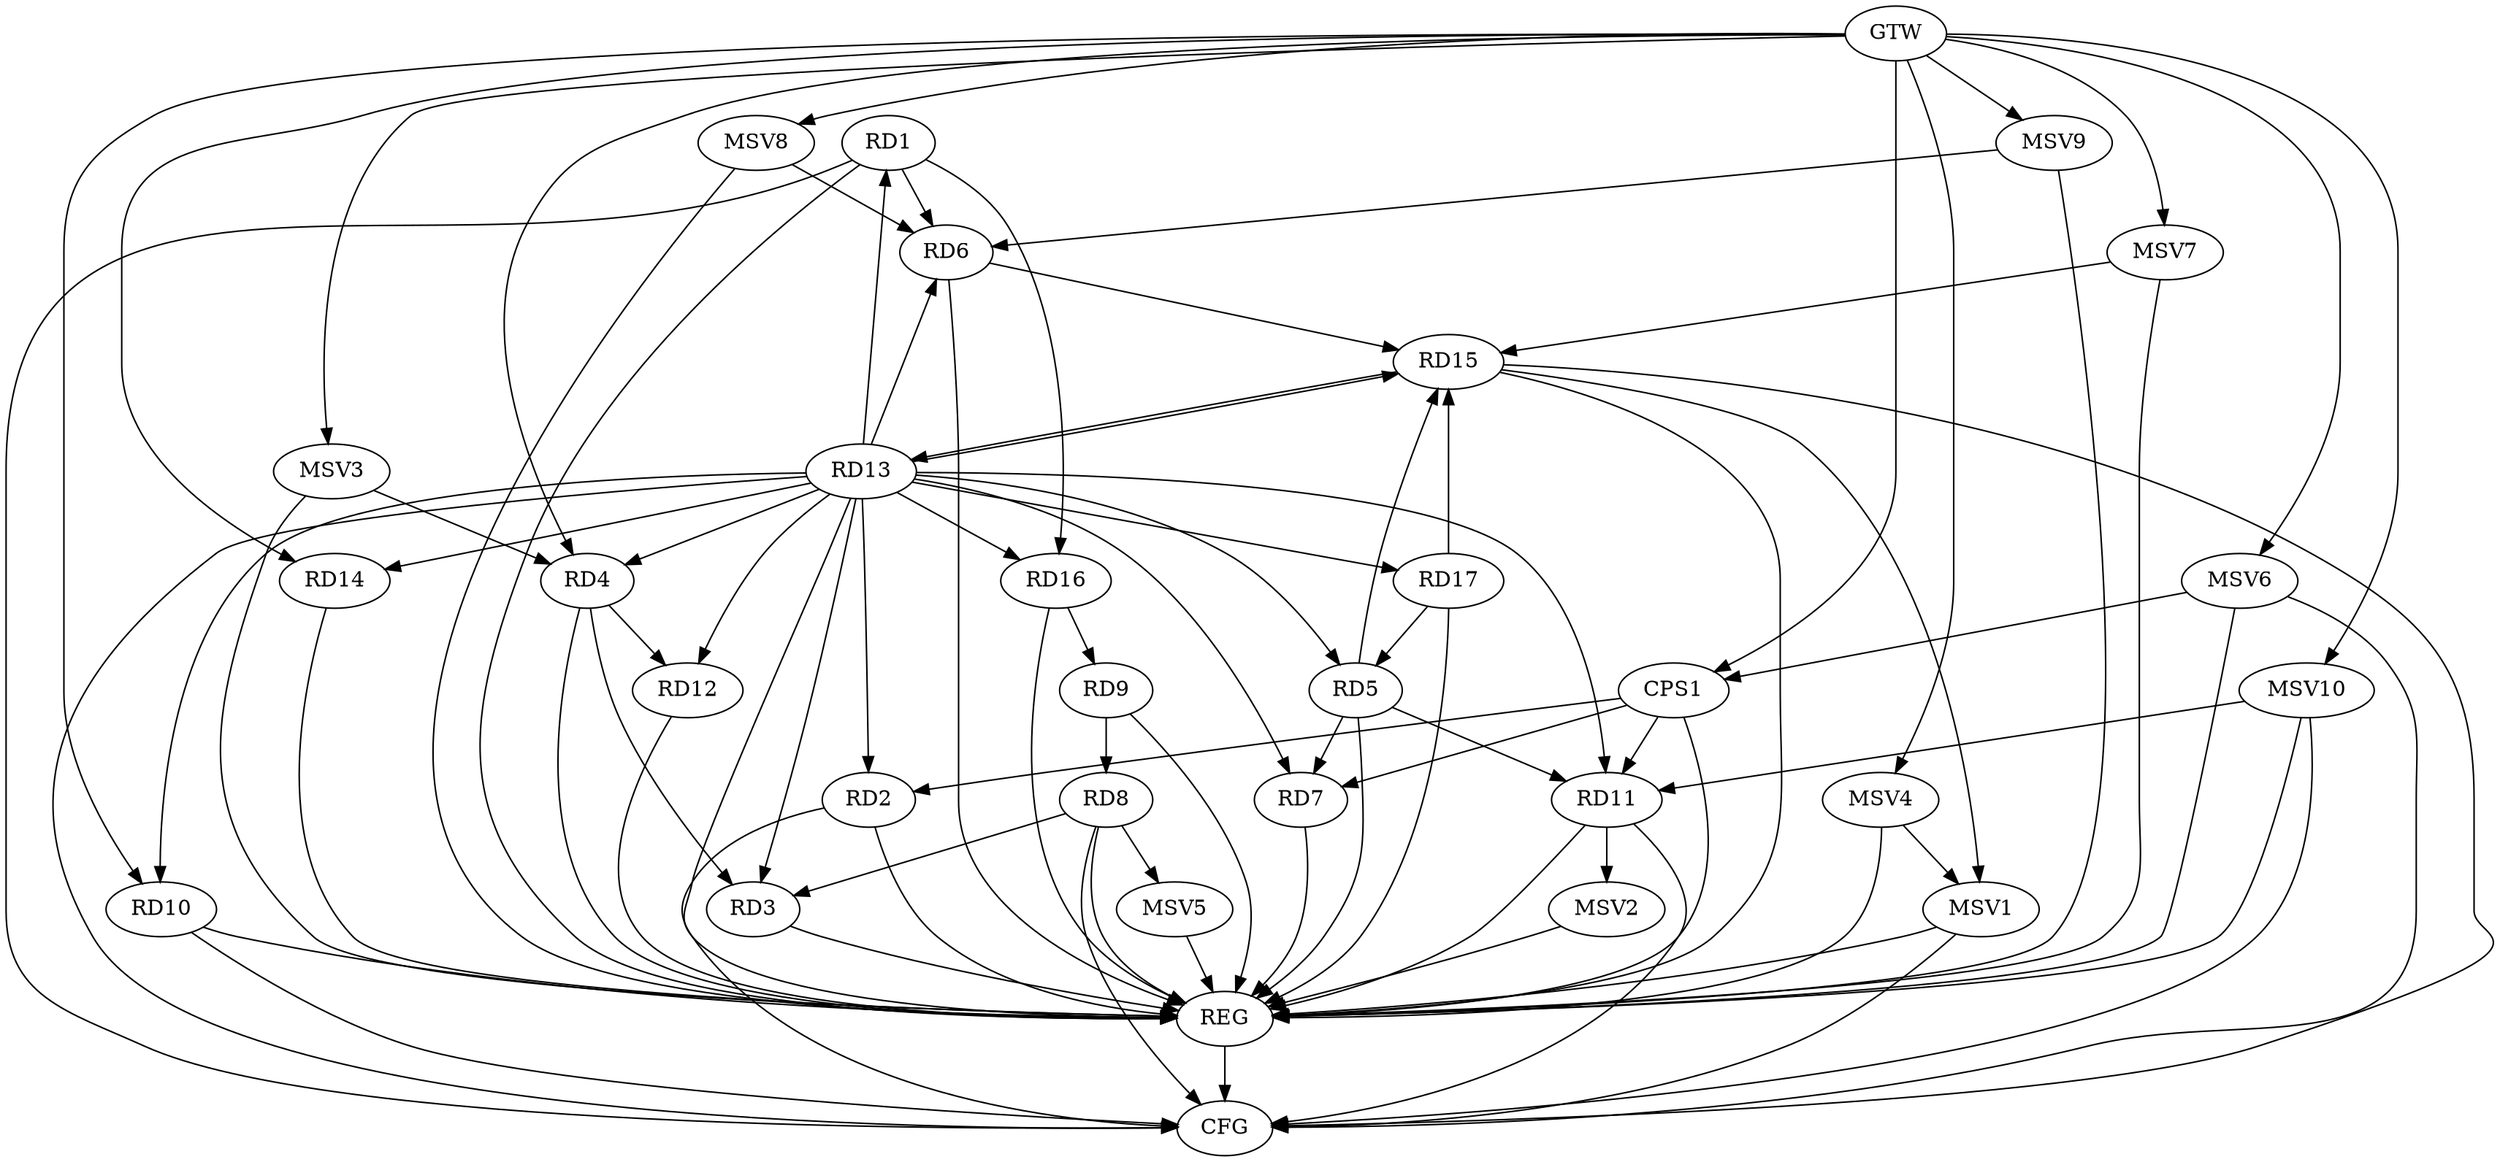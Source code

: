 strict digraph G {
  RD1 [ label="RD1" ];
  RD2 [ label="RD2" ];
  RD3 [ label="RD3" ];
  RD4 [ label="RD4" ];
  RD5 [ label="RD5" ];
  RD6 [ label="RD6" ];
  RD7 [ label="RD7" ];
  RD8 [ label="RD8" ];
  RD9 [ label="RD9" ];
  RD10 [ label="RD10" ];
  RD11 [ label="RD11" ];
  RD12 [ label="RD12" ];
  RD13 [ label="RD13" ];
  RD14 [ label="RD14" ];
  RD15 [ label="RD15" ];
  RD16 [ label="RD16" ];
  RD17 [ label="RD17" ];
  CPS1 [ label="CPS1" ];
  GTW [ label="GTW" ];
  REG [ label="REG" ];
  CFG [ label="CFG" ];
  MSV1 [ label="MSV1" ];
  MSV2 [ label="MSV2" ];
  MSV3 [ label="MSV3" ];
  MSV4 [ label="MSV4" ];
  MSV5 [ label="MSV5" ];
  MSV6 [ label="MSV6" ];
  MSV7 [ label="MSV7" ];
  MSV8 [ label="MSV8" ];
  MSV9 [ label="MSV9" ];
  MSV10 [ label="MSV10" ];
  RD1 -> RD6;
  RD1 -> RD16;
  RD4 -> RD3;
  RD8 -> RD3;
  RD4 -> RD12;
  RD5 -> RD7;
  RD5 -> RD11;
  RD13 -> RD5;
  RD5 -> RD15;
  RD17 -> RD5;
  RD6 -> RD15;
  RD13 -> RD7;
  RD9 -> RD8;
  RD16 -> RD9;
  RD13 -> RD15;
  RD15 -> RD13;
  RD17 -> RD15;
  CPS1 -> RD2;
  CPS1 -> RD7;
  CPS1 -> RD11;
  GTW -> RD4;
  GTW -> RD10;
  GTW -> RD14;
  GTW -> CPS1;
  RD1 -> REG;
  RD2 -> REG;
  RD3 -> REG;
  RD4 -> REG;
  RD5 -> REG;
  RD6 -> REG;
  RD7 -> REG;
  RD8 -> REG;
  RD9 -> REG;
  RD10 -> REG;
  RD11 -> REG;
  RD12 -> REG;
  RD13 -> REG;
  RD14 -> REG;
  RD15 -> REG;
  RD16 -> REG;
  RD17 -> REG;
  CPS1 -> REG;
  RD1 -> CFG;
  RD8 -> CFG;
  RD2 -> CFG;
  RD15 -> CFG;
  RD13 -> CFG;
  RD10 -> CFG;
  RD11 -> CFG;
  REG -> CFG;
  RD13 -> RD6;
  RD13 -> RD14;
  RD13 -> RD11;
  RD13 -> RD1;
  RD13 -> RD4;
  RD13 -> RD3;
  RD13 -> RD2;
  RD13 -> RD17;
  RD13 -> RD12;
  RD13 -> RD10;
  RD13 -> RD16;
  RD15 -> MSV1;
  MSV1 -> REG;
  MSV1 -> CFG;
  RD11 -> MSV2;
  MSV2 -> REG;
  MSV3 -> RD4;
  GTW -> MSV3;
  MSV3 -> REG;
  MSV4 -> MSV1;
  GTW -> MSV4;
  MSV4 -> REG;
  RD8 -> MSV5;
  MSV5 -> REG;
  MSV6 -> CPS1;
  GTW -> MSV6;
  MSV6 -> REG;
  MSV6 -> CFG;
  MSV7 -> RD15;
  GTW -> MSV7;
  MSV7 -> REG;
  MSV8 -> RD6;
  GTW -> MSV8;
  MSV8 -> REG;
  MSV9 -> RD6;
  GTW -> MSV9;
  MSV9 -> REG;
  MSV10 -> RD11;
  GTW -> MSV10;
  MSV10 -> REG;
  MSV10 -> CFG;
}
